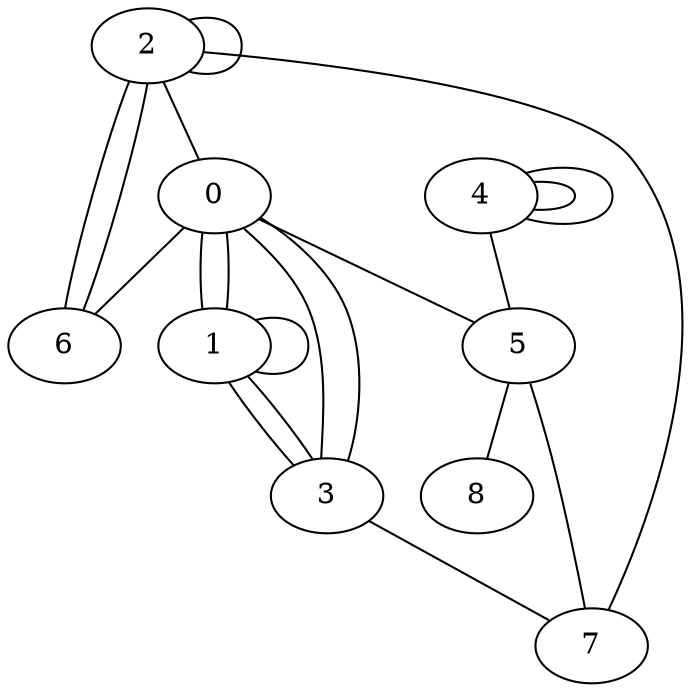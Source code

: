 graph G {
0;
1;
2;
3;
4;
5;
6;
7;
8;
2--6 ;
2--2 ;
4--4 ;
0--1 ;
2--6 ;
0--3 ;
1--0 ;
5--8 ;
5--7 ;
4--4 ;
1--1 ;
3--1 ;
4--5 ;
0--6 ;
3--7 ;
1--3 ;
2--0 ;
0--5 ;
3--0 ;
2--7 ;
}
